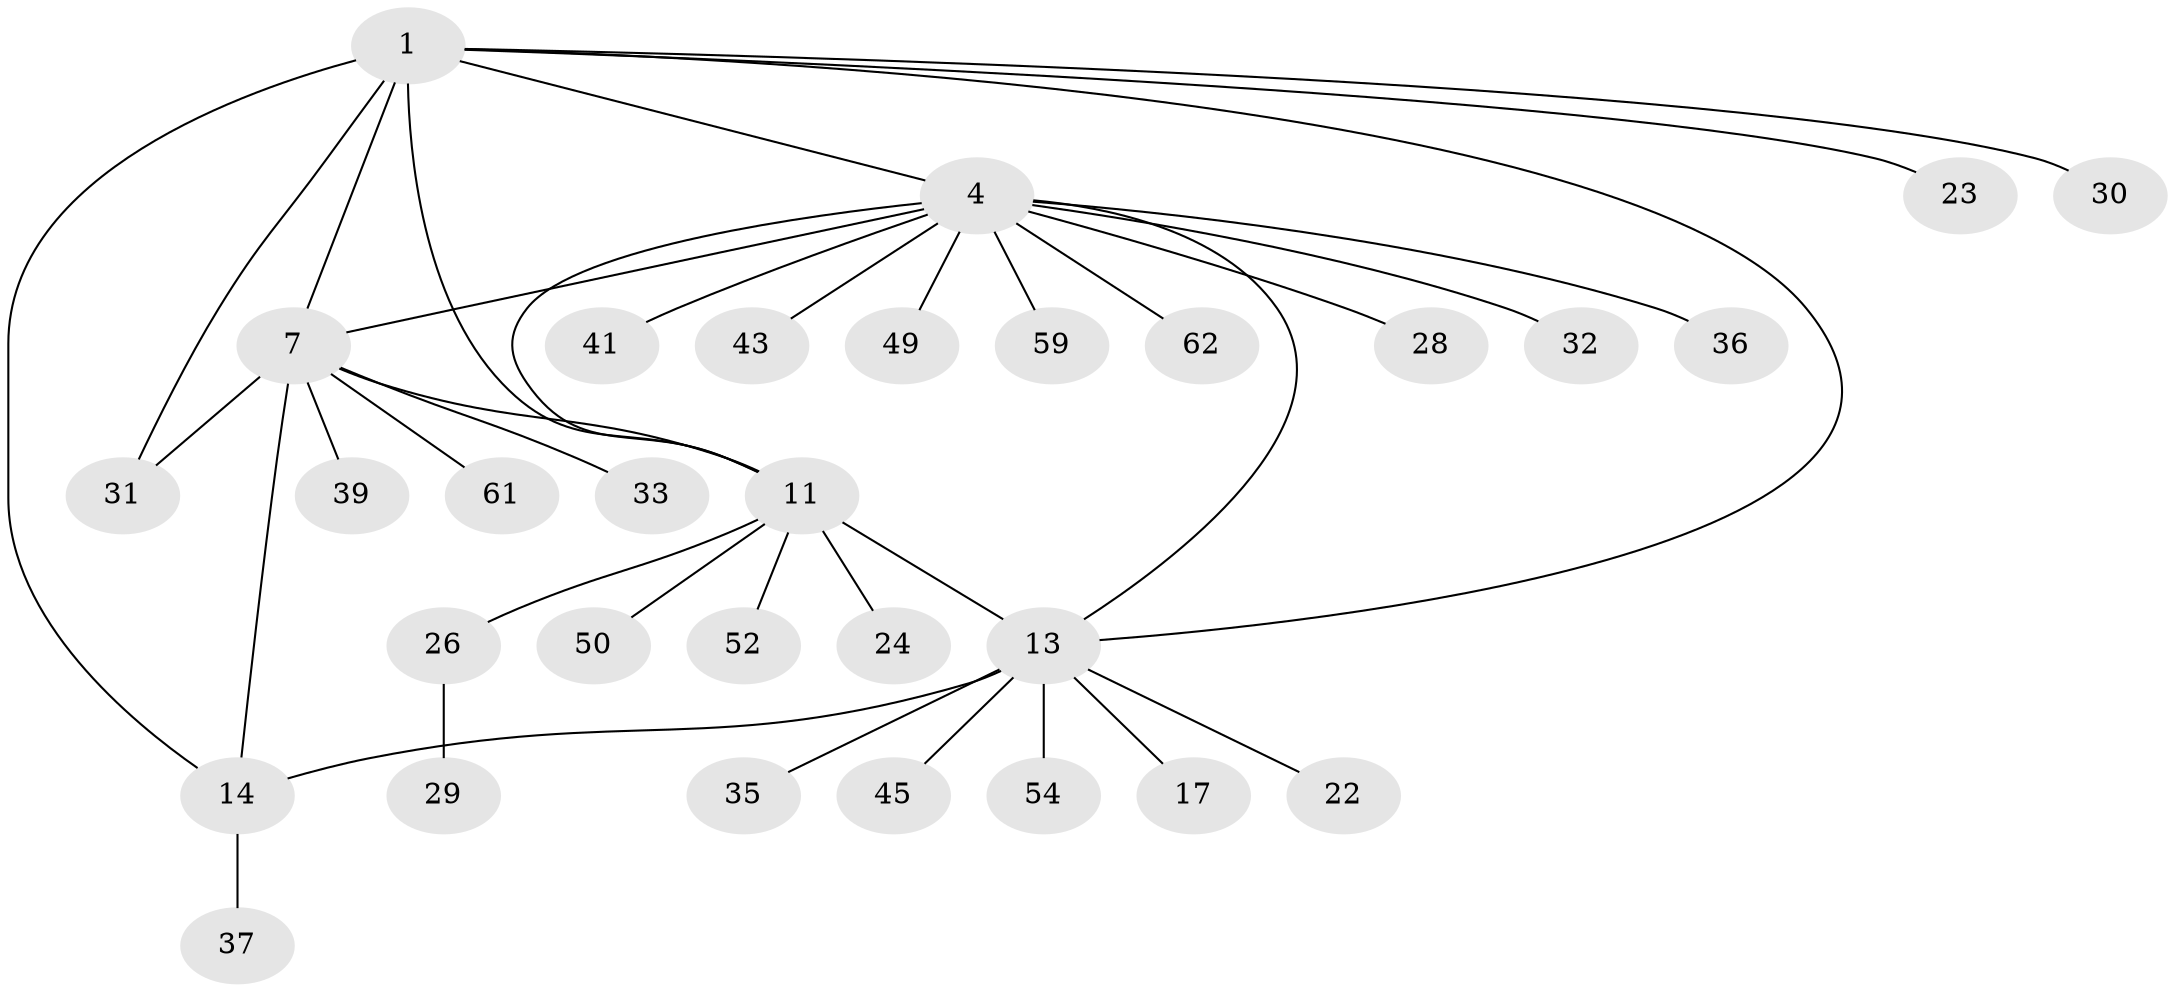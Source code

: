 // original degree distribution, {4: 0.04838709677419355, 7: 0.03225806451612903, 6: 0.06451612903225806, 8: 0.016129032258064516, 3: 0.08064516129032258, 9: 0.03225806451612903, 5: 0.03225806451612903, 2: 0.12903225806451613, 1: 0.5645161290322581}
// Generated by graph-tools (version 1.1) at 2025/15/03/09/25 04:15:49]
// undirected, 31 vertices, 38 edges
graph export_dot {
graph [start="1"]
  node [color=gray90,style=filled];
  1 [super="+2+21+3"];
  4 [super="+5"];
  7 [super="+9+57+16+38+8"];
  11 [super="+19+25+12+18"];
  13 [super="+15+47+44"];
  14 [super="+51+34"];
  17 [super="+20"];
  22;
  23;
  24;
  26 [super="+60"];
  28;
  29;
  30;
  31 [super="+46"];
  32;
  33;
  35;
  36;
  37;
  39;
  41;
  43;
  45;
  49;
  50;
  52;
  54;
  59;
  61;
  62;
  1 -- 14;
  1 -- 11 [weight=2];
  1 -- 13;
  1 -- 30;
  1 -- 31;
  1 -- 4;
  1 -- 23;
  1 -- 7;
  4 -- 41;
  4 -- 43;
  4 -- 49;
  4 -- 59;
  4 -- 13;
  4 -- 32;
  4 -- 36;
  4 -- 7;
  4 -- 28;
  4 -- 62;
  4 -- 11;
  7 -- 14 [weight=2];
  7 -- 33;
  7 -- 39;
  7 -- 61;
  7 -- 31;
  7 -- 11;
  11 -- 24;
  11 -- 50;
  11 -- 52;
  11 -- 13 [weight=2];
  11 -- 26;
  13 -- 14 [weight=2];
  13 -- 45;
  13 -- 54;
  13 -- 35;
  13 -- 17;
  13 -- 22;
  14 -- 37;
  26 -- 29;
}
